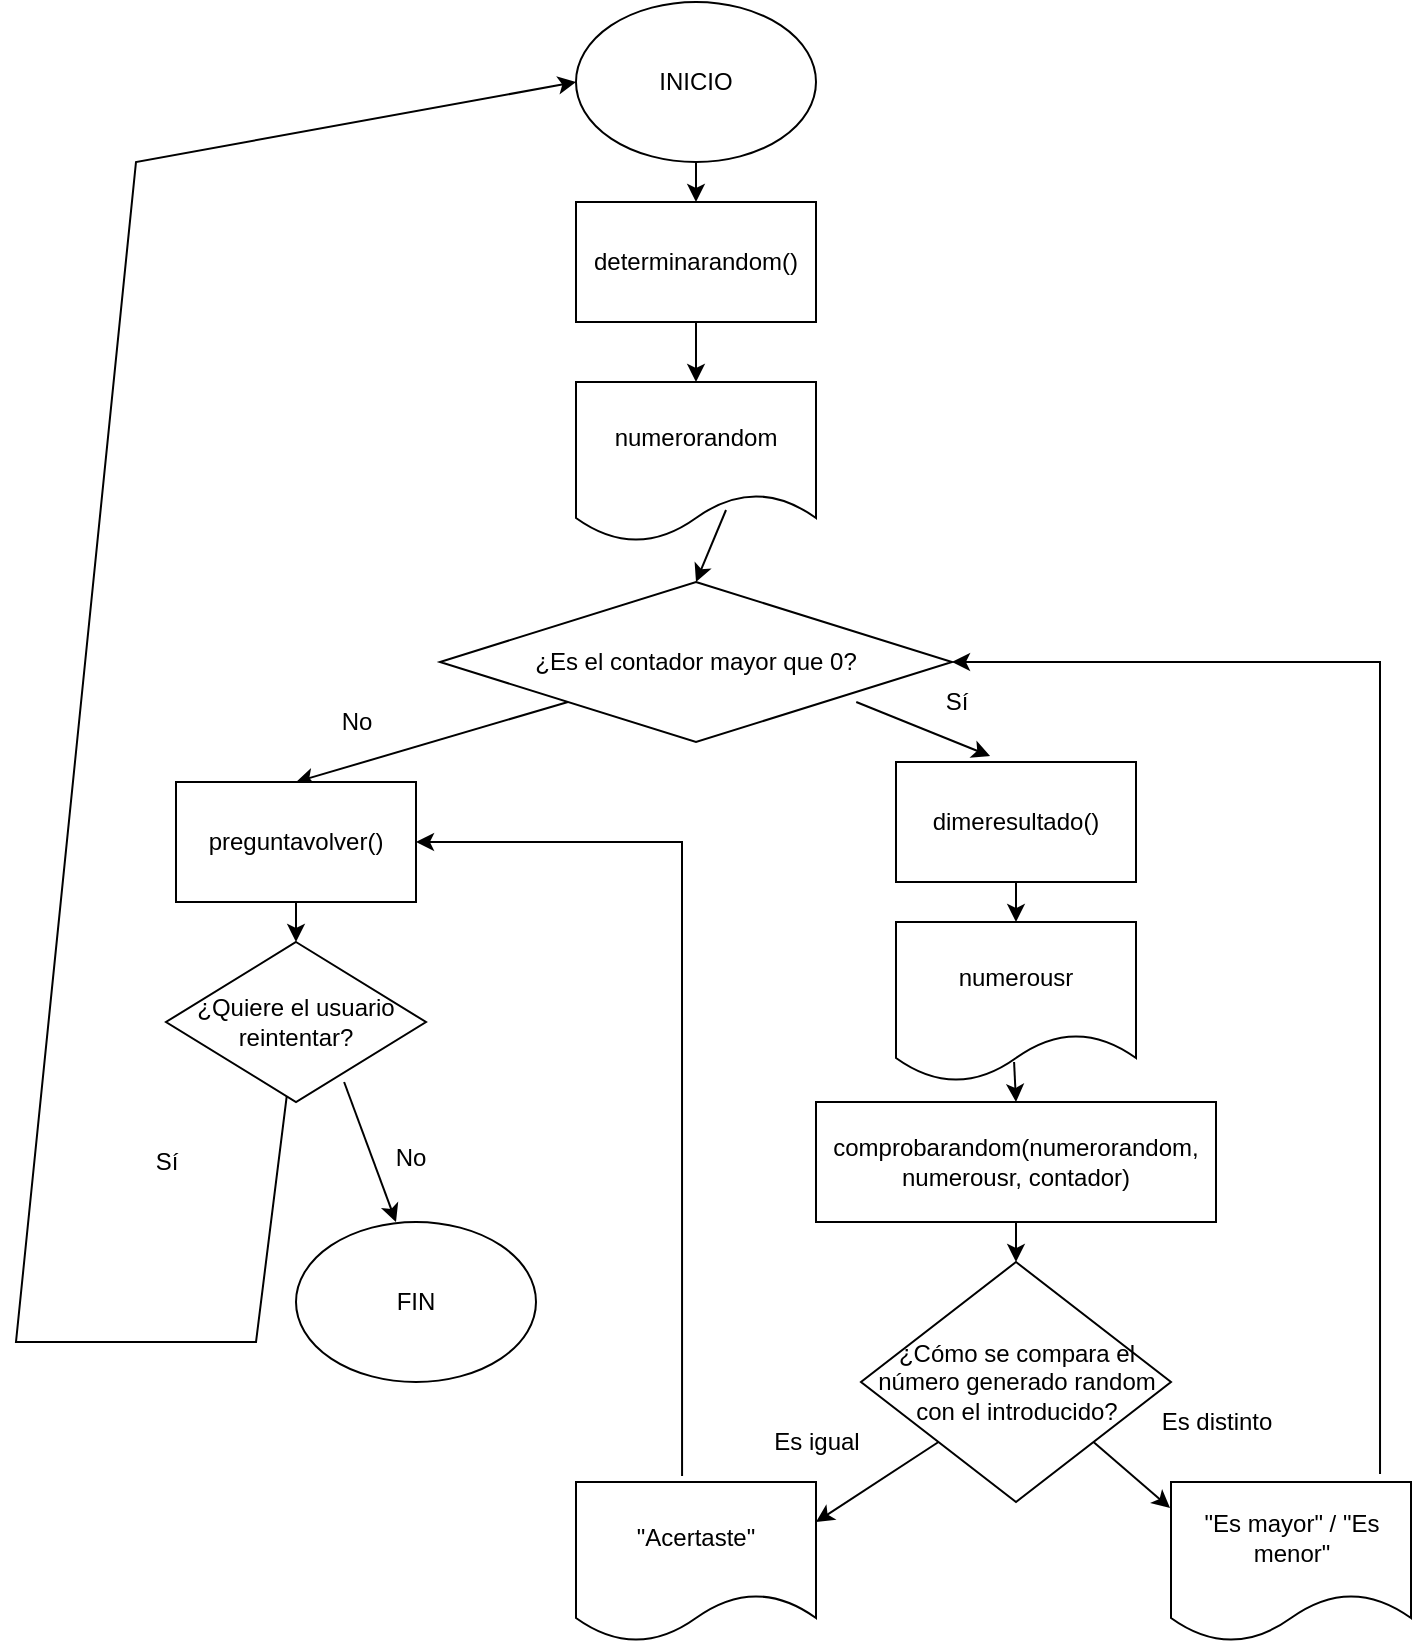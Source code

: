 <mxfile version="15.8.5" type="google"><diagram id="C5RBs43oDa-KdzZeNtuy" name="Page-1"><mxGraphModel dx="1422" dy="780" grid="1" gridSize="10" guides="1" tooltips="1" connect="1" arrows="1" fold="1" page="1" pageScale="1" pageWidth="827" pageHeight="1169" math="0" shadow="0"><root><mxCell id="WIyWlLk6GJQsqaUBKTNV-0"/><mxCell id="WIyWlLk6GJQsqaUBKTNV-1" parent="WIyWlLk6GJQsqaUBKTNV-0"/><mxCell id="JqrNrg_kxS-xE7IiJfm1-0" value="INICIO" style="ellipse;whiteSpace=wrap;html=1;" vertex="1" parent="WIyWlLk6GJQsqaUBKTNV-1"><mxGeometry x="320" y="30" width="120" height="80" as="geometry"/></mxCell><mxCell id="JqrNrg_kxS-xE7IiJfm1-2" value="determinarandom()" style="rounded=0;whiteSpace=wrap;html=1;" vertex="1" parent="WIyWlLk6GJQsqaUBKTNV-1"><mxGeometry x="320" y="130" width="120" height="60" as="geometry"/></mxCell><mxCell id="JqrNrg_kxS-xE7IiJfm1-3" value="numerorandom" style="shape=document;whiteSpace=wrap;html=1;boundedLbl=1;" vertex="1" parent="WIyWlLk6GJQsqaUBKTNV-1"><mxGeometry x="320" y="220" width="120" height="80" as="geometry"/></mxCell><mxCell id="JqrNrg_kxS-xE7IiJfm1-4" value="¿Es el contador mayor que 0?" style="rhombus;whiteSpace=wrap;html=1;" vertex="1" parent="WIyWlLk6GJQsqaUBKTNV-1"><mxGeometry x="252" y="320" width="256" height="80" as="geometry"/></mxCell><mxCell id="JqrNrg_kxS-xE7IiJfm1-5" value="" style="endArrow=classic;html=1;rounded=0;exitX=0;exitY=1;exitDx=0;exitDy=0;" edge="1" parent="WIyWlLk6GJQsqaUBKTNV-1" source="JqrNrg_kxS-xE7IiJfm1-4"><mxGeometry width="50" height="50" relative="1" as="geometry"><mxPoint x="390" y="490" as="sourcePoint"/><mxPoint x="180" y="420" as="targetPoint"/></mxGeometry></mxCell><mxCell id="JqrNrg_kxS-xE7IiJfm1-6" value="No" style="text;html=1;align=center;verticalAlign=middle;resizable=0;points=[];autosize=1;strokeColor=none;fillColor=none;" vertex="1" parent="WIyWlLk6GJQsqaUBKTNV-1"><mxGeometry x="195" y="380" width="30" height="20" as="geometry"/></mxCell><mxCell id="JqrNrg_kxS-xE7IiJfm1-8" value="preguntavolver()" style="rounded=0;whiteSpace=wrap;html=1;" vertex="1" parent="WIyWlLk6GJQsqaUBKTNV-1"><mxGeometry x="120" y="420" width="120" height="60" as="geometry"/></mxCell><mxCell id="JqrNrg_kxS-xE7IiJfm1-9" value="¿Quiere el usuario reintentar?" style="rhombus;whiteSpace=wrap;html=1;" vertex="1" parent="WIyWlLk6GJQsqaUBKTNV-1"><mxGeometry x="115" y="500" width="130" height="80" as="geometry"/></mxCell><mxCell id="JqrNrg_kxS-xE7IiJfm1-10" value="Sí" style="text;html=1;align=center;verticalAlign=middle;resizable=0;points=[];autosize=1;strokeColor=none;fillColor=none;" vertex="1" parent="WIyWlLk6GJQsqaUBKTNV-1"><mxGeometry x="100" y="600" width="30" height="20" as="geometry"/></mxCell><mxCell id="JqrNrg_kxS-xE7IiJfm1-11" value="&lt;div&gt;No&lt;/div&gt;&lt;div&gt;&lt;br&gt;&lt;/div&gt;" style="text;html=1;align=center;verticalAlign=middle;resizable=0;points=[];autosize=1;strokeColor=none;fillColor=none;" vertex="1" parent="WIyWlLk6GJQsqaUBKTNV-1"><mxGeometry x="222" y="600" width="30" height="30" as="geometry"/></mxCell><mxCell id="JqrNrg_kxS-xE7IiJfm1-12" value="" style="endArrow=classic;html=1;rounded=0;exitX=0.685;exitY=0.875;exitDx=0;exitDy=0;exitPerimeter=0;" edge="1" parent="WIyWlLk6GJQsqaUBKTNV-1" source="JqrNrg_kxS-xE7IiJfm1-9"><mxGeometry width="50" height="50" relative="1" as="geometry"><mxPoint x="90" y="670" as="sourcePoint"/><mxPoint x="230" y="640" as="targetPoint"/></mxGeometry></mxCell><mxCell id="JqrNrg_kxS-xE7IiJfm1-13" value="FIN" style="ellipse;whiteSpace=wrap;html=1;" vertex="1" parent="WIyWlLk6GJQsqaUBKTNV-1"><mxGeometry x="180" y="640" width="120" height="80" as="geometry"/></mxCell><mxCell id="JqrNrg_kxS-xE7IiJfm1-14" value="" style="endArrow=classic;html=1;rounded=0;entryX=0;entryY=0.5;entryDx=0;entryDy=0;" edge="1" parent="WIyWlLk6GJQsqaUBKTNV-1" source="JqrNrg_kxS-xE7IiJfm1-9" target="JqrNrg_kxS-xE7IiJfm1-0"><mxGeometry width="50" height="50" relative="1" as="geometry"><mxPoint x="90" y="670" as="sourcePoint"/><mxPoint x="110" as="targetPoint"/><Array as="points"><mxPoint x="160" y="700"/><mxPoint x="40" y="700"/><mxPoint x="100" y="110"/></Array></mxGeometry></mxCell><mxCell id="JqrNrg_kxS-xE7IiJfm1-15" value="" style="endArrow=classic;html=1;rounded=0;exitX=0.5;exitY=1;exitDx=0;exitDy=0;entryX=0.5;entryY=0;entryDx=0;entryDy=0;" edge="1" parent="WIyWlLk6GJQsqaUBKTNV-1" source="JqrNrg_kxS-xE7IiJfm1-8" target="JqrNrg_kxS-xE7IiJfm1-9"><mxGeometry width="50" height="50" relative="1" as="geometry"><mxPoint x="90" y="520" as="sourcePoint"/><mxPoint x="140" y="470" as="targetPoint"/></mxGeometry></mxCell><mxCell id="JqrNrg_kxS-xE7IiJfm1-16" value="" style="endArrow=classic;html=1;rounded=0;exitX=0.5;exitY=1;exitDx=0;exitDy=0;entryX=0.5;entryY=0;entryDx=0;entryDy=0;" edge="1" parent="WIyWlLk6GJQsqaUBKTNV-1" source="JqrNrg_kxS-xE7IiJfm1-0" target="JqrNrg_kxS-xE7IiJfm1-2"><mxGeometry width="50" height="50" relative="1" as="geometry"><mxPoint x="90" y="310" as="sourcePoint"/><mxPoint x="140" y="260" as="targetPoint"/></mxGeometry></mxCell><mxCell id="JqrNrg_kxS-xE7IiJfm1-17" value="" style="endArrow=classic;html=1;rounded=0;exitX=0.5;exitY=1;exitDx=0;exitDy=0;" edge="1" parent="WIyWlLk6GJQsqaUBKTNV-1" source="JqrNrg_kxS-xE7IiJfm1-2" target="JqrNrg_kxS-xE7IiJfm1-3"><mxGeometry width="50" height="50" relative="1" as="geometry"><mxPoint x="90" y="310" as="sourcePoint"/><mxPoint x="140" y="260" as="targetPoint"/></mxGeometry></mxCell><mxCell id="JqrNrg_kxS-xE7IiJfm1-18" value="" style="endArrow=classic;html=1;rounded=0;exitX=0.625;exitY=0.8;exitDx=0;exitDy=0;exitPerimeter=0;entryX=0.5;entryY=0;entryDx=0;entryDy=0;" edge="1" parent="WIyWlLk6GJQsqaUBKTNV-1" source="JqrNrg_kxS-xE7IiJfm1-3" target="JqrNrg_kxS-xE7IiJfm1-4"><mxGeometry width="50" height="50" relative="1" as="geometry"><mxPoint x="90" y="310" as="sourcePoint"/><mxPoint x="140" y="260" as="targetPoint"/></mxGeometry></mxCell><mxCell id="JqrNrg_kxS-xE7IiJfm1-19" value="dimeresultado()" style="rounded=0;whiteSpace=wrap;html=1;" vertex="1" parent="WIyWlLk6GJQsqaUBKTNV-1"><mxGeometry x="480" y="410" width="120" height="60" as="geometry"/></mxCell><mxCell id="JqrNrg_kxS-xE7IiJfm1-20" value="" style="endArrow=classic;html=1;rounded=0;exitX=0.813;exitY=0.75;exitDx=0;exitDy=0;exitPerimeter=0;entryX=0.392;entryY=-0.05;entryDx=0;entryDy=0;entryPerimeter=0;" edge="1" parent="WIyWlLk6GJQsqaUBKTNV-1" source="JqrNrg_kxS-xE7IiJfm1-4" target="JqrNrg_kxS-xE7IiJfm1-19"><mxGeometry width="50" height="50" relative="1" as="geometry"><mxPoint x="90" y="370" as="sourcePoint"/><mxPoint x="140" y="320" as="targetPoint"/></mxGeometry></mxCell><mxCell id="JqrNrg_kxS-xE7IiJfm1-21" value="Sí" style="text;html=1;align=center;verticalAlign=middle;resizable=0;points=[];autosize=1;strokeColor=none;fillColor=none;" vertex="1" parent="WIyWlLk6GJQsqaUBKTNV-1"><mxGeometry x="495" y="370" width="30" height="20" as="geometry"/></mxCell><mxCell id="JqrNrg_kxS-xE7IiJfm1-22" value="numerousr" style="shape=document;whiteSpace=wrap;html=1;boundedLbl=1;" vertex="1" parent="WIyWlLk6GJQsqaUBKTNV-1"><mxGeometry x="480" y="490" width="120" height="80" as="geometry"/></mxCell><mxCell id="JqrNrg_kxS-xE7IiJfm1-23" value="" style="endArrow=classic;html=1;rounded=0;exitX=0.5;exitY=1;exitDx=0;exitDy=0;entryX=0.5;entryY=0;entryDx=0;entryDy=0;" edge="1" parent="WIyWlLk6GJQsqaUBKTNV-1" source="JqrNrg_kxS-xE7IiJfm1-19" target="JqrNrg_kxS-xE7IiJfm1-22"><mxGeometry width="50" height="50" relative="1" as="geometry"><mxPoint x="90" y="670" as="sourcePoint"/><mxPoint x="140" y="620" as="targetPoint"/></mxGeometry></mxCell><mxCell id="JqrNrg_kxS-xE7IiJfm1-25" value="comprobarandom(numerorandom, numerousr, contador) " style="rounded=0;whiteSpace=wrap;html=1;" vertex="1" parent="WIyWlLk6GJQsqaUBKTNV-1"><mxGeometry x="440" y="580" width="200" height="60" as="geometry"/></mxCell><mxCell id="JqrNrg_kxS-xE7IiJfm1-26" value="¿Cómo se compara el número generado random con el introducido?" style="rhombus;whiteSpace=wrap;html=1;" vertex="1" parent="WIyWlLk6GJQsqaUBKTNV-1"><mxGeometry x="462.5" y="660" width="155" height="120" as="geometry"/></mxCell><mxCell id="JqrNrg_kxS-xE7IiJfm1-27" value="&quot;Acertaste&quot;" style="shape=document;whiteSpace=wrap;html=1;boundedLbl=1;" vertex="1" parent="WIyWlLk6GJQsqaUBKTNV-1"><mxGeometry x="320" y="770" width="120" height="80" as="geometry"/></mxCell><mxCell id="JqrNrg_kxS-xE7IiJfm1-28" value="" style="endArrow=classic;html=1;rounded=0;exitX=0;exitY=1;exitDx=0;exitDy=0;entryX=1;entryY=0.25;entryDx=0;entryDy=0;" edge="1" parent="WIyWlLk6GJQsqaUBKTNV-1" source="JqrNrg_kxS-xE7IiJfm1-26" target="JqrNrg_kxS-xE7IiJfm1-27"><mxGeometry width="50" height="50" relative="1" as="geometry"><mxPoint x="90" y="760" as="sourcePoint"/><mxPoint x="140" y="710" as="targetPoint"/></mxGeometry></mxCell><mxCell id="JqrNrg_kxS-xE7IiJfm1-29" value="" style="endArrow=classic;html=1;rounded=0;exitX=0.442;exitY=-0.037;exitDx=0;exitDy=0;exitPerimeter=0;entryX=1;entryY=0.5;entryDx=0;entryDy=0;" edge="1" parent="WIyWlLk6GJQsqaUBKTNV-1" source="JqrNrg_kxS-xE7IiJfm1-27" target="JqrNrg_kxS-xE7IiJfm1-8"><mxGeometry width="50" height="50" relative="1" as="geometry"><mxPoint x="90" y="670" as="sourcePoint"/><mxPoint x="370" y="440" as="targetPoint"/><Array as="points"><mxPoint x="373" y="450"/></Array></mxGeometry></mxCell><mxCell id="JqrNrg_kxS-xE7IiJfm1-30" value="Es igual" style="text;html=1;align=center;verticalAlign=middle;resizable=0;points=[];autosize=1;strokeColor=none;fillColor=none;" vertex="1" parent="WIyWlLk6GJQsqaUBKTNV-1"><mxGeometry x="410" y="740" width="60" height="20" as="geometry"/></mxCell><mxCell id="JqrNrg_kxS-xE7IiJfm1-31" value="&quot;Es mayor&quot; / &quot;Es menor&quot;" style="shape=document;whiteSpace=wrap;html=1;boundedLbl=1;" vertex="1" parent="WIyWlLk6GJQsqaUBKTNV-1"><mxGeometry x="617.5" y="770" width="120" height="80" as="geometry"/></mxCell><mxCell id="JqrNrg_kxS-xE7IiJfm1-32" value="Es distinto" style="text;html=1;align=center;verticalAlign=middle;resizable=0;points=[];autosize=1;strokeColor=none;fillColor=none;" vertex="1" parent="WIyWlLk6GJQsqaUBKTNV-1"><mxGeometry x="605" y="730" width="70" height="20" as="geometry"/></mxCell><mxCell id="JqrNrg_kxS-xE7IiJfm1-33" value="" style="endArrow=classic;html=1;rounded=0;exitX=1;exitY=1;exitDx=0;exitDy=0;entryX=-0.004;entryY=0.163;entryDx=0;entryDy=0;entryPerimeter=0;" edge="1" parent="WIyWlLk6GJQsqaUBKTNV-1" source="JqrNrg_kxS-xE7IiJfm1-26" target="JqrNrg_kxS-xE7IiJfm1-31"><mxGeometry width="50" height="50" relative="1" as="geometry"><mxPoint x="430" y="700" as="sourcePoint"/><mxPoint x="480" y="650" as="targetPoint"/></mxGeometry></mxCell><mxCell id="JqrNrg_kxS-xE7IiJfm1-34" value="" style="endArrow=classic;html=1;rounded=0;exitX=0.871;exitY=-0.05;exitDx=0;exitDy=0;exitPerimeter=0;entryX=1;entryY=0.5;entryDx=0;entryDy=0;" edge="1" parent="WIyWlLk6GJQsqaUBKTNV-1" source="JqrNrg_kxS-xE7IiJfm1-31" target="JqrNrg_kxS-xE7IiJfm1-4"><mxGeometry width="50" height="50" relative="1" as="geometry"><mxPoint x="430" y="550" as="sourcePoint"/><mxPoint x="480" y="500" as="targetPoint"/><Array as="points"><mxPoint x="722" y="360"/></Array></mxGeometry></mxCell><mxCell id="JqrNrg_kxS-xE7IiJfm1-35" value="" style="endArrow=classic;html=1;rounded=0;exitX=0.492;exitY=0.875;exitDx=0;exitDy=0;exitPerimeter=0;entryX=0.5;entryY=0;entryDx=0;entryDy=0;" edge="1" parent="WIyWlLk6GJQsqaUBKTNV-1" source="JqrNrg_kxS-xE7IiJfm1-22" target="JqrNrg_kxS-xE7IiJfm1-25"><mxGeometry width="50" height="50" relative="1" as="geometry"><mxPoint x="430" y="580" as="sourcePoint"/><mxPoint x="480" y="530" as="targetPoint"/></mxGeometry></mxCell><mxCell id="JqrNrg_kxS-xE7IiJfm1-36" value="" style="endArrow=classic;html=1;rounded=0;exitX=0.5;exitY=1;exitDx=0;exitDy=0;entryX=0.5;entryY=0;entryDx=0;entryDy=0;" edge="1" parent="WIyWlLk6GJQsqaUBKTNV-1" source="JqrNrg_kxS-xE7IiJfm1-25" target="JqrNrg_kxS-xE7IiJfm1-26"><mxGeometry width="50" height="50" relative="1" as="geometry"><mxPoint x="430" y="580" as="sourcePoint"/><mxPoint x="480" y="530" as="targetPoint"/></mxGeometry></mxCell></root></mxGraphModel></diagram></mxfile>